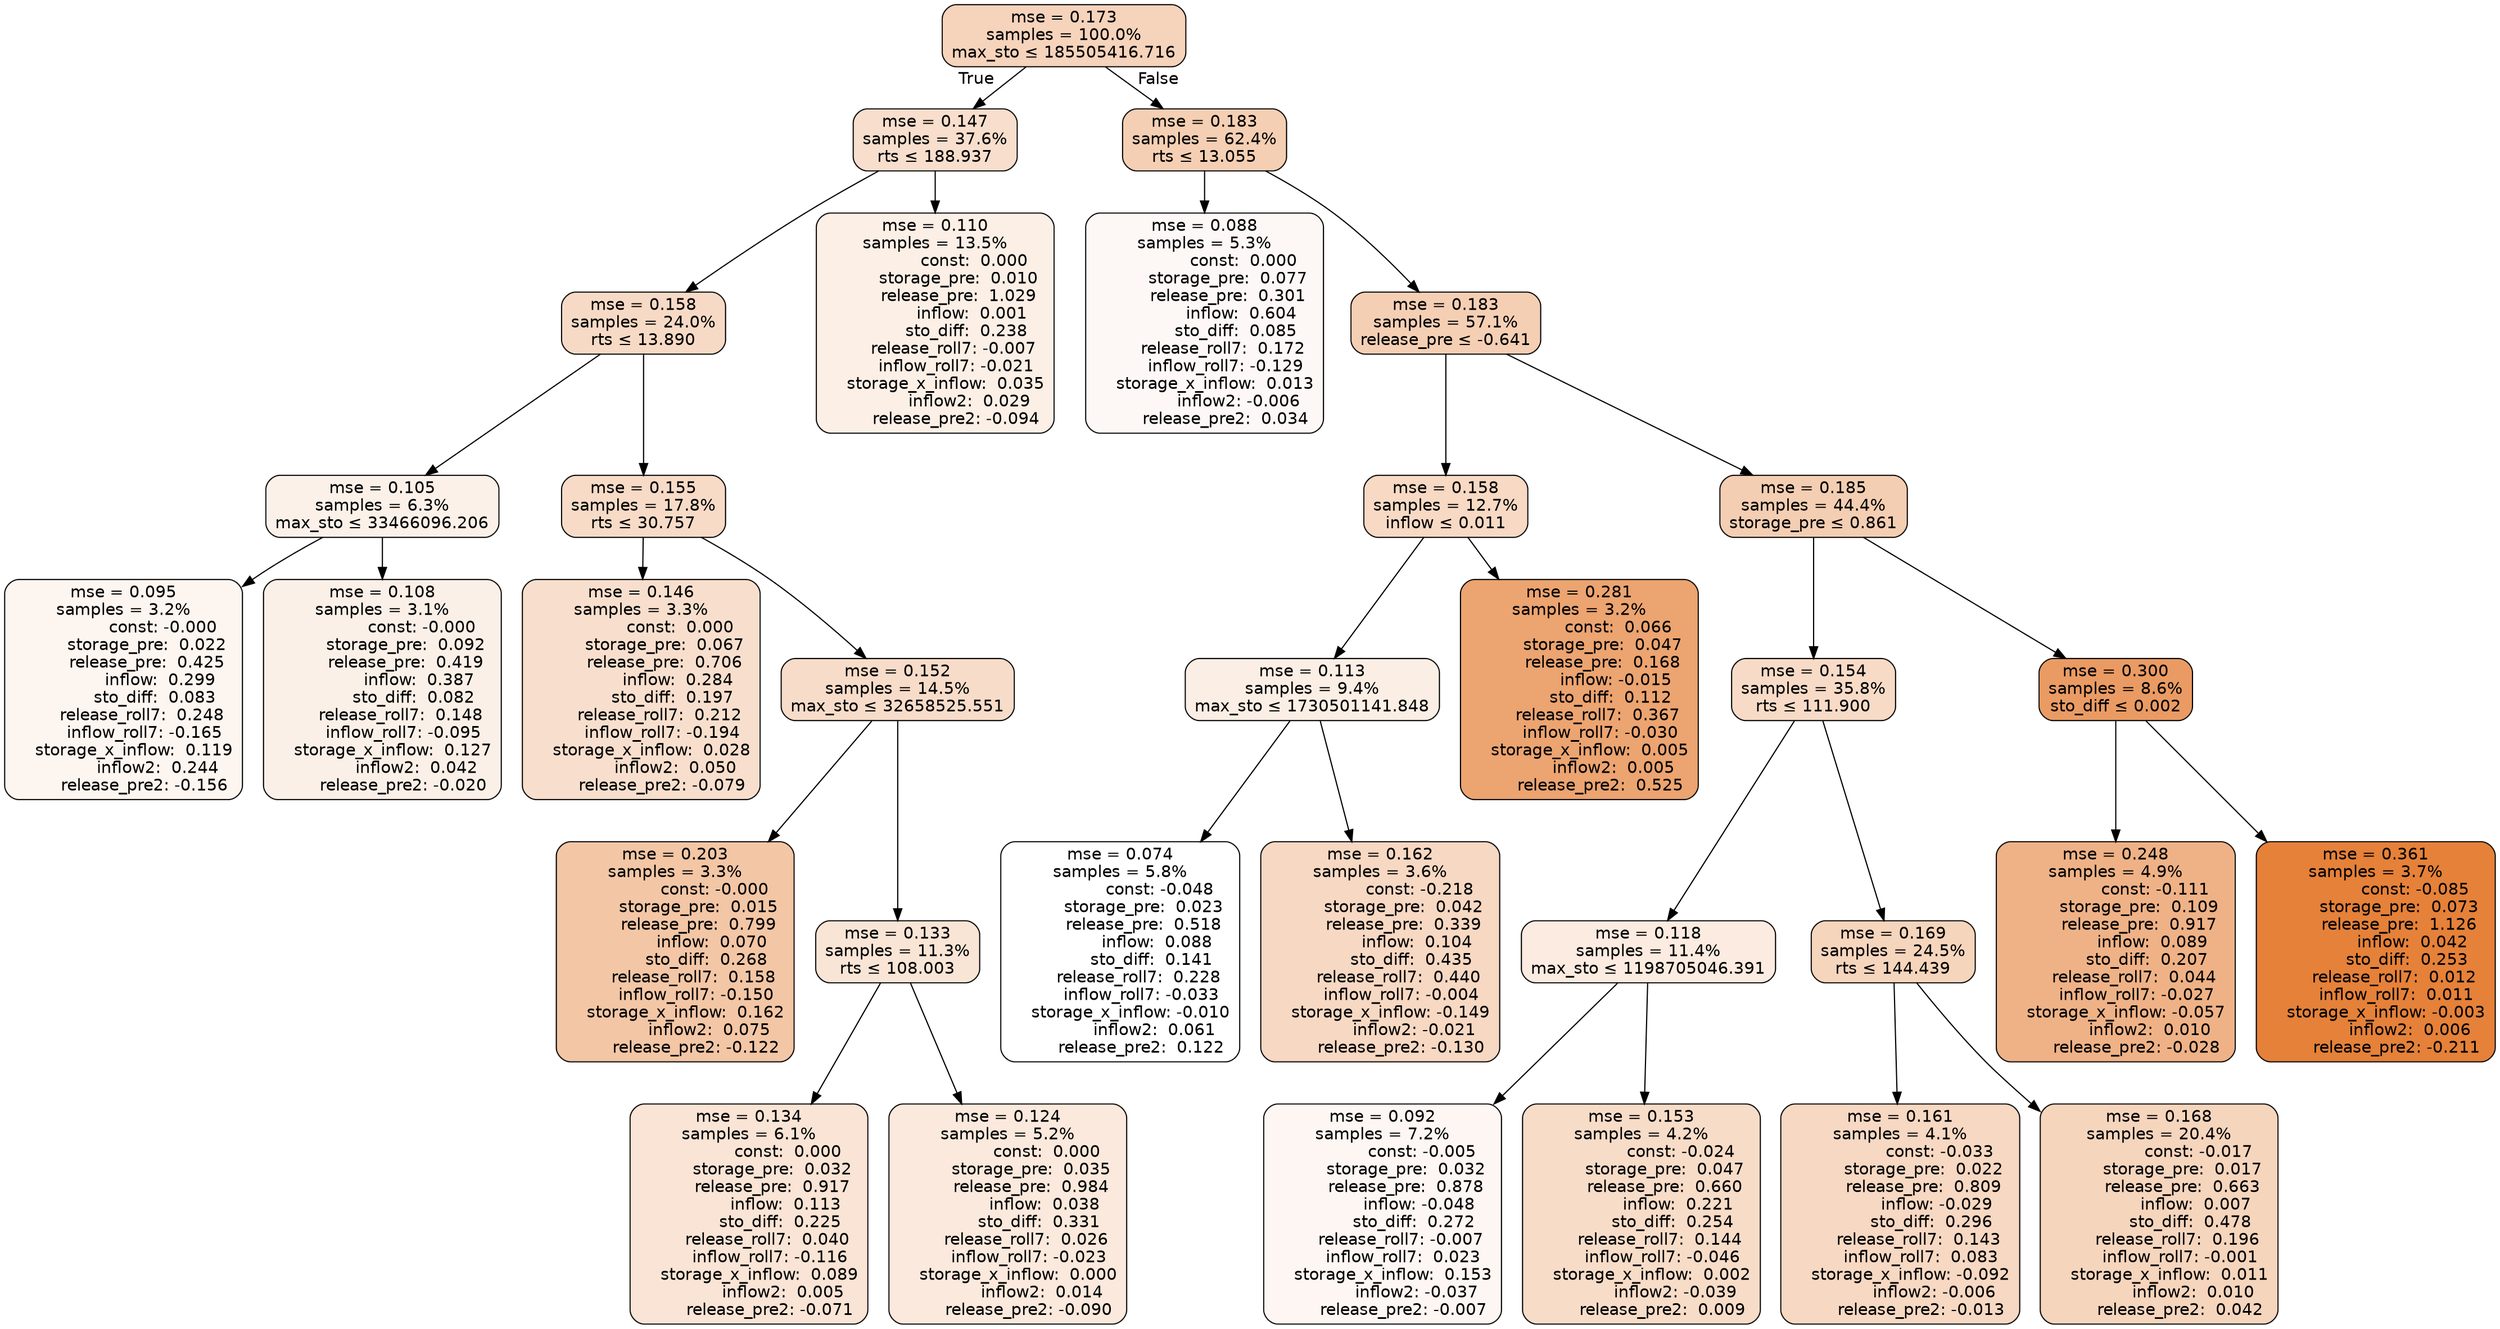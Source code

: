 digraph tree {
bgcolor="transparent"
node [shape=rectangle, style="filled, rounded", color="black", fontname=helvetica] ;
edge [fontname=helvetica] ;
	"0" [label="mse = 0.173
samples = 100.0%
max_sto &le; 185505416.716", fillcolor="#f6d3bb"]
	"1" [label="mse = 0.147
samples = 37.6%
rts &le; 188.937", fillcolor="#f8decc"]
	"2" [label="mse = 0.158
samples = 24.0%
rts &le; 13.890", fillcolor="#f7dac5"]
	"3" [label="mse = 0.105
samples = 6.3%
max_sto &le; 33466096.206", fillcolor="#fcf1e9"]
	"4" [label="mse = 0.095
samples = 3.2%
               const: -0.000
         storage_pre:  0.022
         release_pre:  0.425
              inflow:  0.299
            sto_diff:  0.083
       release_roll7:  0.248
        inflow_roll7: -0.165
    storage_x_inflow:  0.119
             inflow2:  0.244
        release_pre2: -0.156", fillcolor="#fdf5f0"]
	"5" [label="mse = 0.108
samples = 3.1%
               const: -0.000
         storage_pre:  0.092
         release_pre:  0.419
              inflow:  0.387
            sto_diff:  0.082
       release_roll7:  0.148
        inflow_roll7: -0.095
    storage_x_inflow:  0.127
             inflow2:  0.042
        release_pre2: -0.020", fillcolor="#fbf0e7"]
	"6" [label="mse = 0.155
samples = 17.8%
rts &le; 30.757", fillcolor="#f7dbc7"]
	"7" [label="mse = 0.146
samples = 3.3%
               const:  0.000
         storage_pre:  0.067
         release_pre:  0.706
              inflow:  0.284
            sto_diff:  0.197
       release_roll7:  0.212
        inflow_roll7: -0.194
    storage_x_inflow:  0.028
             inflow2:  0.050
        release_pre2: -0.079", fillcolor="#f8dfcd"]
	"8" [label="mse = 0.152
samples = 14.5%
max_sto &le; 32658525.551", fillcolor="#f7dcc9"]
	"9" [label="mse = 0.203
samples = 3.3%
               const: -0.000
         storage_pre:  0.015
         release_pre:  0.799
              inflow:  0.070
            sto_diff:  0.268
       release_roll7:  0.158
        inflow_roll7: -0.150
    storage_x_inflow:  0.162
             inflow2:  0.075
        release_pre2: -0.122", fillcolor="#f3c6a5"]
	"10" [label="mse = 0.133
samples = 11.3%
rts &le; 108.003", fillcolor="#f9e5d6"]
	"11" [label="mse = 0.134
samples = 6.1%
               const:  0.000
         storage_pre:  0.032
         release_pre:  0.917
              inflow:  0.113
            sto_diff:  0.225
       release_roll7:  0.040
        inflow_roll7: -0.116
    storage_x_inflow:  0.089
             inflow2:  0.005
        release_pre2: -0.071", fillcolor="#f9e4d5"]
	"12" [label="mse = 0.124
samples = 5.2%
               const:  0.000
         storage_pre:  0.035
         release_pre:  0.984
              inflow:  0.038
            sto_diff:  0.331
       release_roll7:  0.026
        inflow_roll7: -0.023
    storage_x_inflow:  0.000
             inflow2:  0.014
        release_pre2: -0.090", fillcolor="#fae9dc"]
	"13" [label="mse = 0.110
samples = 13.5%
               const:  0.000
         storage_pre:  0.010
         release_pre:  1.029
              inflow:  0.001
            sto_diff:  0.238
       release_roll7: -0.007
        inflow_roll7: -0.021
    storage_x_inflow:  0.035
             inflow2:  0.029
        release_pre2: -0.094", fillcolor="#fbefe6"]
	"14" [label="mse = 0.183
samples = 62.4%
rts &le; 13.055", fillcolor="#f5cfb3"]
	"15" [label="mse = 0.088
samples = 5.3%
               const:  0.000
         storage_pre:  0.077
         release_pre:  0.301
              inflow:  0.604
            sto_diff:  0.085
       release_roll7:  0.172
        inflow_roll7: -0.129
    storage_x_inflow:  0.013
             inflow2: -0.006
        release_pre2:  0.034", fillcolor="#fdf8f5"]
	"16" [label="mse = 0.183
samples = 57.1%
release_pre &le; -0.641", fillcolor="#f5cfb4"]
	"17" [label="mse = 0.158
samples = 12.7%
inflow &le; 0.011", fillcolor="#f7d9c4"]
	"18" [label="mse = 0.113
samples = 9.4%
max_sto &le; 1730501141.848", fillcolor="#fbeee4"]
	"19" [label="mse = 0.074
samples = 5.8%
               const: -0.048
         storage_pre:  0.023
         release_pre:  0.518
              inflow:  0.088
            sto_diff:  0.141
       release_roll7:  0.228
        inflow_roll7: -0.033
    storage_x_inflow: -0.010
             inflow2:  0.061
        release_pre2:  0.122", fillcolor="#ffffff"]
	"20" [label="mse = 0.162
samples = 3.6%
               const: -0.218
         storage_pre:  0.042
         release_pre:  0.339
              inflow:  0.104
            sto_diff:  0.435
       release_roll7:  0.440
        inflow_roll7: -0.004
    storage_x_inflow: -0.149
             inflow2: -0.021
        release_pre2: -0.130", fillcolor="#f7d8c2"]
	"21" [label="mse = 0.281
samples = 3.2%
               const:  0.066
         storage_pre:  0.047
         release_pre:  0.168
              inflow: -0.015
            sto_diff:  0.112
       release_roll7:  0.367
        inflow_roll7: -0.030
    storage_x_inflow:  0.005
             inflow2:  0.005
        release_pre2:  0.525", fillcolor="#eca470"]
	"22" [label="mse = 0.185
samples = 44.4%
storage_pre &le; 0.861", fillcolor="#f4ceb2"]
	"23" [label="mse = 0.154
samples = 35.8%
rts &le; 111.900", fillcolor="#f7dbc7"]
	"24" [label="mse = 0.118
samples = 11.4%
max_sto &le; 1198705046.391", fillcolor="#fbebe0"]
	"25" [label="mse = 0.092
samples = 7.2%
               const: -0.005
         storage_pre:  0.032
         release_pre:  0.878
              inflow: -0.048
            sto_diff:  0.272
       release_roll7: -0.007
        inflow_roll7:  0.023
    storage_x_inflow:  0.153
             inflow2: -0.037
        release_pre2: -0.007", fillcolor="#fdf6f2"]
	"26" [label="mse = 0.153
samples = 4.2%
               const: -0.024
         storage_pre:  0.047
         release_pre:  0.660
              inflow:  0.221
            sto_diff:  0.254
       release_roll7:  0.144
        inflow_roll7: -0.046
    storage_x_inflow:  0.002
             inflow2: -0.039
        release_pre2:  0.009", fillcolor="#f7dcc8"]
	"27" [label="mse = 0.169
samples = 24.5%
rts &le; 144.439", fillcolor="#f6d5bd"]
	"28" [label="mse = 0.161
samples = 4.1%
               const: -0.033
         storage_pre:  0.022
         release_pre:  0.809
              inflow: -0.029
            sto_diff:  0.296
       release_roll7:  0.143
        inflow_roll7:  0.083
    storage_x_inflow: -0.092
             inflow2: -0.006
        release_pre2: -0.013", fillcolor="#f7d8c2"]
	"29" [label="mse = 0.168
samples = 20.4%
               const: -0.017
         storage_pre:  0.017
         release_pre:  0.663
              inflow:  0.007
            sto_diff:  0.478
       release_roll7:  0.196
        inflow_roll7: -0.001
    storage_x_inflow:  0.011
             inflow2:  0.010
        release_pre2:  0.042", fillcolor="#f6d5bd"]
	"30" [label="mse = 0.300
samples = 8.6%
sto_diff &le; 0.002", fillcolor="#ea9b63"]
	"31" [label="mse = 0.248
samples = 4.9%
               const: -0.111
         storage_pre:  0.109
         release_pre:  0.917
              inflow:  0.089
            sto_diff:  0.207
       release_roll7:  0.044
        inflow_roll7: -0.027
    storage_x_inflow: -0.057
             inflow2:  0.010
        release_pre2: -0.028", fillcolor="#efb286"]
	"32" [label="mse = 0.361
samples = 3.7%
               const: -0.085
         storage_pre:  0.073
         release_pre:  1.126
              inflow:  0.042
            sto_diff:  0.253
       release_roll7:  0.012
        inflow_roll7:  0.011
    storage_x_inflow: -0.003
             inflow2:  0.006
        release_pre2: -0.211", fillcolor="#e58139"]

	"0" -> "1" [labeldistance=2.5, labelangle=45, headlabel="True"]
	"1" -> "2"
	"2" -> "3"
	"3" -> "4"
	"3" -> "5"
	"2" -> "6"
	"6" -> "7"
	"6" -> "8"
	"8" -> "9"
	"8" -> "10"
	"10" -> "11"
	"10" -> "12"
	"1" -> "13"
	"0" -> "14" [labeldistance=2.5, labelangle=-45, headlabel="False"]
	"14" -> "15"
	"14" -> "16"
	"16" -> "17"
	"17" -> "18"
	"18" -> "19"
	"18" -> "20"
	"17" -> "21"
	"16" -> "22"
	"22" -> "23"
	"23" -> "24"
	"24" -> "25"
	"24" -> "26"
	"23" -> "27"
	"27" -> "28"
	"27" -> "29"
	"22" -> "30"
	"30" -> "31"
	"30" -> "32"
}

